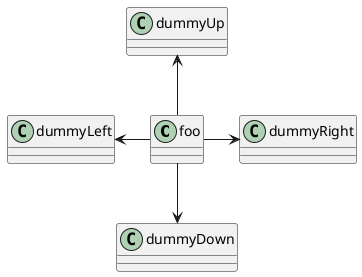 @startuml
foo -left-> dummyLeft 
foo -right-> dummyRight 
foo -up-> dummyUp 
foo -down-> dummyDown
@enduml